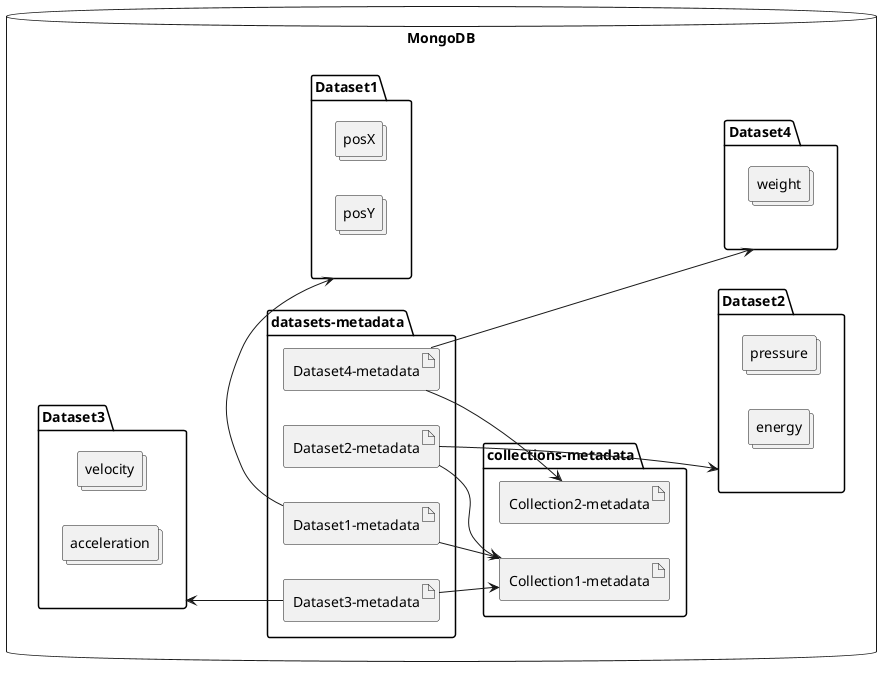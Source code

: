 @startuml
left to right direction

database MongoDB {
    package Dataset1 {
        collections posX
        collections posY
    }
    package Dataset2 {
        collections pressure
        collections energy
    }
    package Dataset3 {
        collections velocity
        collections acceleration
    }
    package Dataset4 {
        collections weight
    }

    package "datasets-metadata" {
        artifact "Dataset1-metadata" as dm1
        artifact "Dataset2-metadata" as dm2
        artifact "Dataset3-metadata" as dm3
        artifact "Dataset4-metadata" as dm4
    }

    package "collections-metadata" {
        artifact "Collection1-metadata" as cm1
        artifact "Collection2-metadata" as cm2
    }
}

dm1 --> cm1
dm2 --> cm1
dm3 --> cm1
dm4 --> cm2

dm1 -l--> Dataset1
dm2 -d--> Dataset2
dm3 -u--> Dataset3
dm4 -d--> Dataset4

@enduml